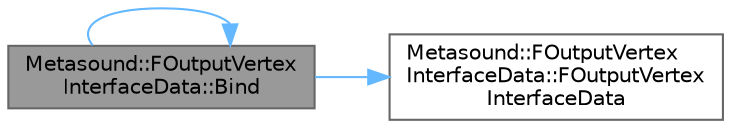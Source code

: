 digraph "Metasound::FOutputVertexInterfaceData::Bind"
{
 // INTERACTIVE_SVG=YES
 // LATEX_PDF_SIZE
  bgcolor="transparent";
  edge [fontname=Helvetica,fontsize=10,labelfontname=Helvetica,labelfontsize=10];
  node [fontname=Helvetica,fontsize=10,shape=box,height=0.2,width=0.4];
  rankdir="LR";
  Node1 [id="Node000001",label="Metasound::FOutputVertex\lInterfaceData::Bind",height=0.2,width=0.4,color="gray40", fillcolor="grey60", style="filled", fontcolor="black",tooltip="Bind vertex data using other vertex data."];
  Node1 -> Node2 [id="edge1_Node000001_Node000002",color="steelblue1",style="solid",tooltip=" "];
  Node2 [id="Node000002",label="Metasound::FOutputVertex\lInterfaceData::FOutputVertex\lInterfaceData",height=0.2,width=0.4,color="grey40", fillcolor="white", style="filled",URL="$d5/d2c/classMetasound_1_1FOutputVertexInterfaceData.html#a3c364e5e276ab75d9f6d79d143d07edd",tooltip="Construct with an FOutputVertexInterface."];
  Node1 -> Node1 [id="edge2_Node000001_Node000001",color="steelblue1",style="solid",tooltip=" "];
}
